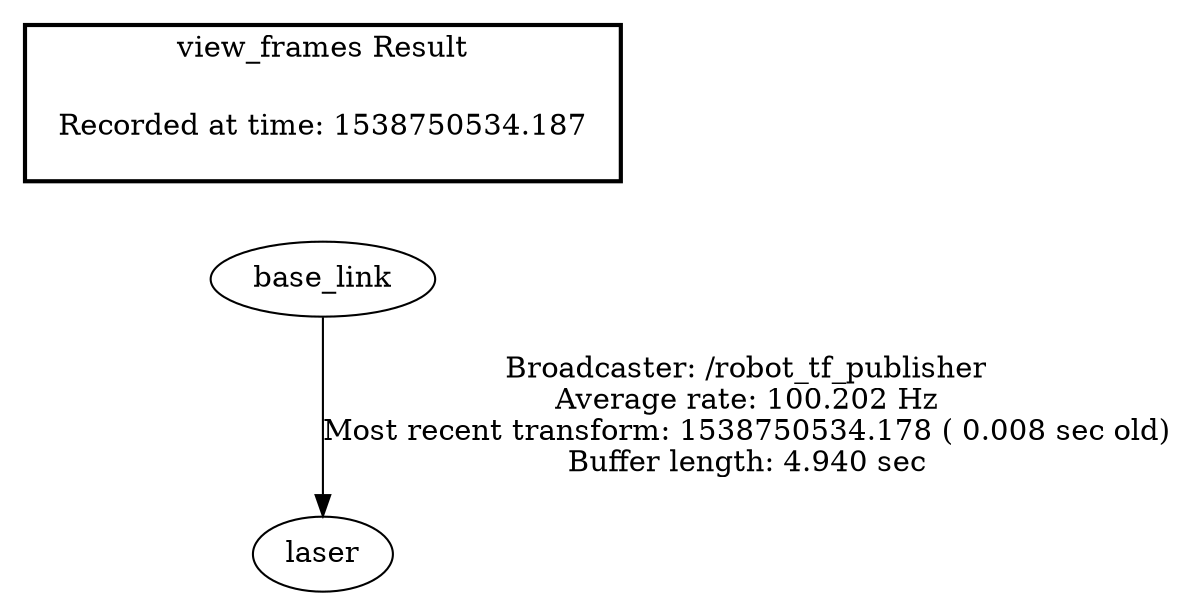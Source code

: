 digraph G {
"base_link" -> "laser"[label="Broadcaster: /robot_tf_publisher\nAverage rate: 100.202 Hz\nMost recent transform: 1538750534.178 ( 0.008 sec old)\nBuffer length: 4.940 sec\n"];
edge [style=invis];
 subgraph cluster_legend { style=bold; color=black; label ="view_frames Result";
"Recorded at time: 1538750534.187"[ shape=plaintext ] ;
 }->"base_link";
}